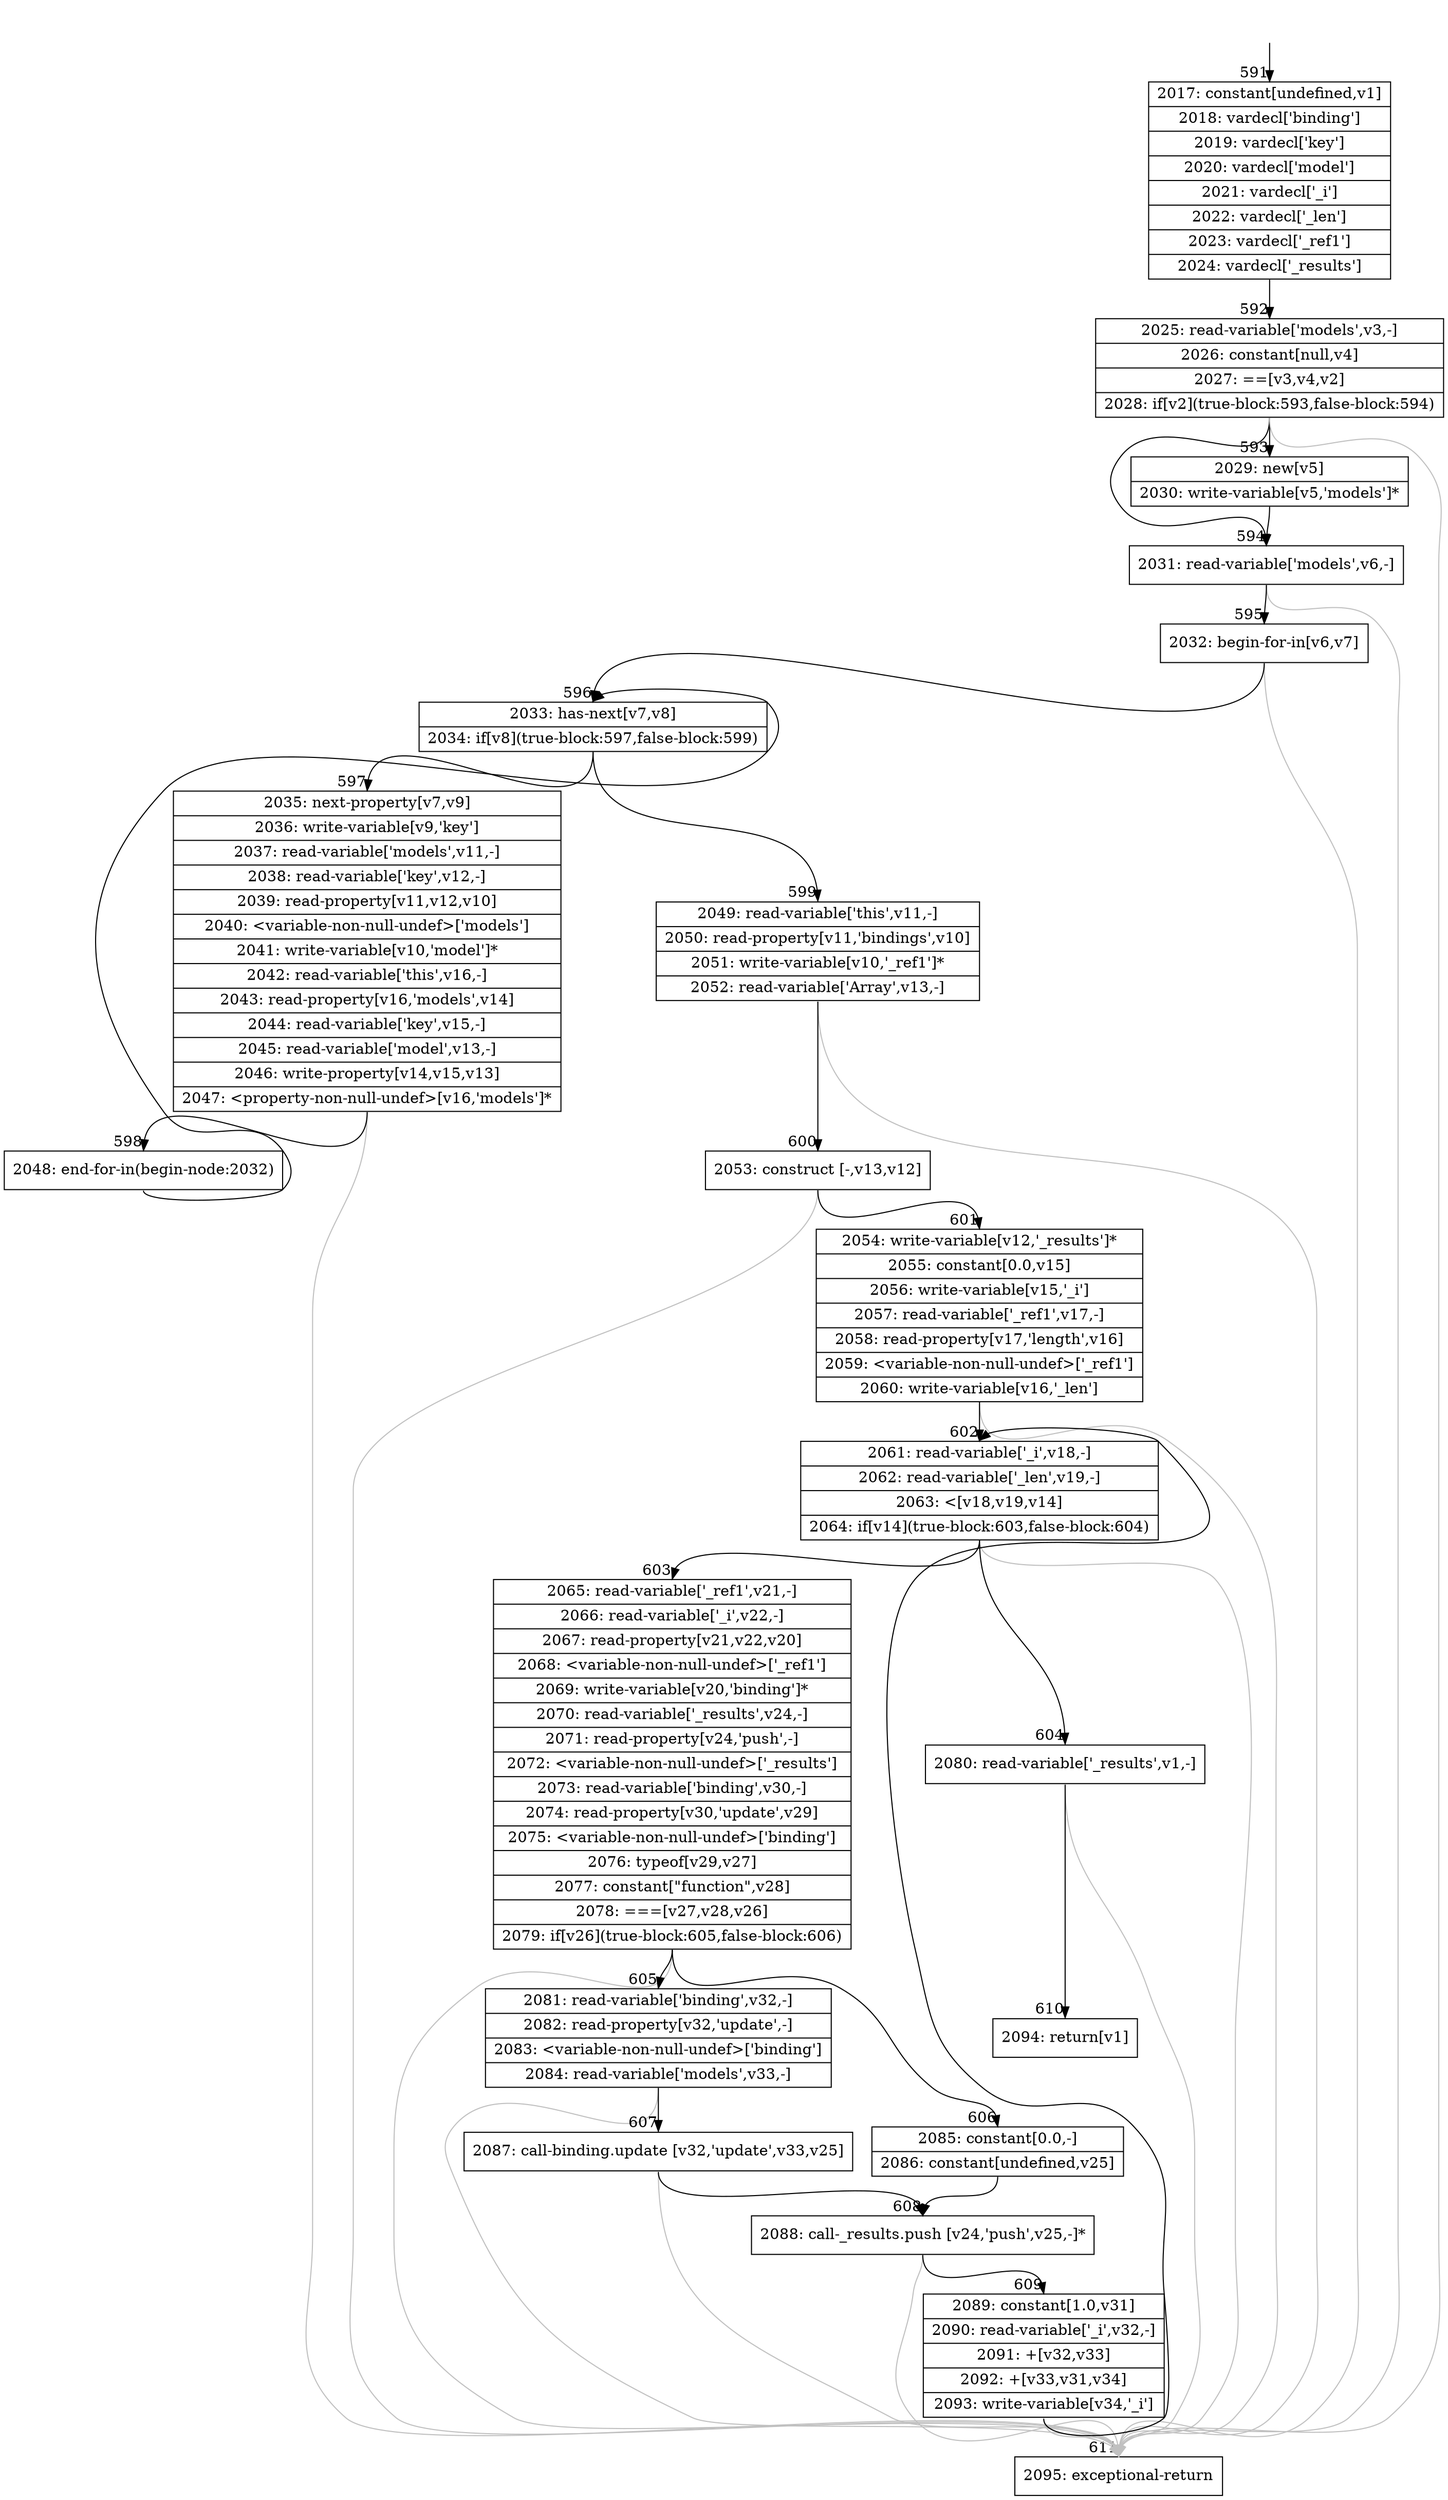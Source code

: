 digraph {
rankdir="TD"
BB_entry46[shape=none,label=""];
BB_entry46 -> BB591 [tailport=s, headport=n, headlabel="    591"]
BB591 [shape=record label="{2017: constant[undefined,v1]|2018: vardecl['binding']|2019: vardecl['key']|2020: vardecl['model']|2021: vardecl['_i']|2022: vardecl['_len']|2023: vardecl['_ref1']|2024: vardecl['_results']}" ] 
BB591 -> BB592 [tailport=s, headport=n, headlabel="      592"]
BB592 [shape=record label="{2025: read-variable['models',v3,-]|2026: constant[null,v4]|2027: ==[v3,v4,v2]|2028: if[v2](true-block:593,false-block:594)}" ] 
BB592 -> BB593 [tailport=s, headport=n, headlabel="      593"]
BB592 -> BB594 [tailport=s, headport=n, headlabel="      594"]
BB592 -> BB611 [tailport=s, headport=n, color=gray, headlabel="      611"]
BB593 [shape=record label="{2029: new[v5]|2030: write-variable[v5,'models']*}" ] 
BB593 -> BB594 [tailport=s, headport=n]
BB594 [shape=record label="{2031: read-variable['models',v6,-]}" ] 
BB594 -> BB595 [tailport=s, headport=n, headlabel="      595"]
BB594 -> BB611 [tailport=s, headport=n, color=gray]
BB595 [shape=record label="{2032: begin-for-in[v6,v7]}" ] 
BB595 -> BB596 [tailport=s, headport=n, headlabel="      596"]
BB595 -> BB611 [tailport=s, headport=n, color=gray]
BB596 [shape=record label="{2033: has-next[v7,v8]|2034: if[v8](true-block:597,false-block:599)}" ] 
BB596 -> BB597 [tailport=s, headport=n, headlabel="      597"]
BB596 -> BB599 [tailport=s, headport=n, headlabel="      599"]
BB597 [shape=record label="{2035: next-property[v7,v9]|2036: write-variable[v9,'key']|2037: read-variable['models',v11,-]|2038: read-variable['key',v12,-]|2039: read-property[v11,v12,v10]|2040: \<variable-non-null-undef\>['models']|2041: write-variable[v10,'model']*|2042: read-variable['this',v16,-]|2043: read-property[v16,'models',v14]|2044: read-variable['key',v15,-]|2045: read-variable['model',v13,-]|2046: write-property[v14,v15,v13]|2047: \<property-non-null-undef\>[v16,'models']*}" ] 
BB597 -> BB598 [tailport=s, headport=n, headlabel="      598"]
BB597 -> BB611 [tailport=s, headport=n, color=gray]
BB598 [shape=record label="{2048: end-for-in(begin-node:2032)}" ] 
BB598 -> BB596 [tailport=s, headport=n]
BB599 [shape=record label="{2049: read-variable['this',v11,-]|2050: read-property[v11,'bindings',v10]|2051: write-variable[v10,'_ref1']*|2052: read-variable['Array',v13,-]}" ] 
BB599 -> BB600 [tailport=s, headport=n, headlabel="      600"]
BB599 -> BB611 [tailport=s, headport=n, color=gray]
BB600 [shape=record label="{2053: construct [-,v13,v12]}" ] 
BB600 -> BB601 [tailport=s, headport=n, headlabel="      601"]
BB600 -> BB611 [tailport=s, headport=n, color=gray]
BB601 [shape=record label="{2054: write-variable[v12,'_results']*|2055: constant[0.0,v15]|2056: write-variable[v15,'_i']|2057: read-variable['_ref1',v17,-]|2058: read-property[v17,'length',v16]|2059: \<variable-non-null-undef\>['_ref1']|2060: write-variable[v16,'_len']}" ] 
BB601 -> BB602 [tailport=s, headport=n, headlabel="      602"]
BB601 -> BB611 [tailport=s, headport=n, color=gray]
BB602 [shape=record label="{2061: read-variable['_i',v18,-]|2062: read-variable['_len',v19,-]|2063: \<[v18,v19,v14]|2064: if[v14](true-block:603,false-block:604)}" ] 
BB602 -> BB603 [tailport=s, headport=n, headlabel="      603"]
BB602 -> BB604 [tailport=s, headport=n, headlabel="      604"]
BB602 -> BB611 [tailport=s, headport=n, color=gray]
BB603 [shape=record label="{2065: read-variable['_ref1',v21,-]|2066: read-variable['_i',v22,-]|2067: read-property[v21,v22,v20]|2068: \<variable-non-null-undef\>['_ref1']|2069: write-variable[v20,'binding']*|2070: read-variable['_results',v24,-]|2071: read-property[v24,'push',-]|2072: \<variable-non-null-undef\>['_results']|2073: read-variable['binding',v30,-]|2074: read-property[v30,'update',v29]|2075: \<variable-non-null-undef\>['binding']|2076: typeof[v29,v27]|2077: constant[\"function\",v28]|2078: ===[v27,v28,v26]|2079: if[v26](true-block:605,false-block:606)}" ] 
BB603 -> BB605 [tailport=s, headport=n, headlabel="      605"]
BB603 -> BB606 [tailport=s, headport=n, headlabel="      606"]
BB603 -> BB611 [tailport=s, headport=n, color=gray]
BB604 [shape=record label="{2080: read-variable['_results',v1,-]}" ] 
BB604 -> BB610 [tailport=s, headport=n, headlabel="      610"]
BB604 -> BB611 [tailport=s, headport=n, color=gray]
BB605 [shape=record label="{2081: read-variable['binding',v32,-]|2082: read-property[v32,'update',-]|2083: \<variable-non-null-undef\>['binding']|2084: read-variable['models',v33,-]}" ] 
BB605 -> BB607 [tailport=s, headport=n, headlabel="      607"]
BB605 -> BB611 [tailport=s, headport=n, color=gray]
BB606 [shape=record label="{2085: constant[0.0,-]|2086: constant[undefined,v25]}" ] 
BB606 -> BB608 [tailport=s, headport=n, headlabel="      608"]
BB607 [shape=record label="{2087: call-binding.update [v32,'update',v33,v25]}" ] 
BB607 -> BB608 [tailport=s, headport=n]
BB607 -> BB611 [tailport=s, headport=n, color=gray]
BB608 [shape=record label="{2088: call-_results.push [v24,'push',v25,-]*}" ] 
BB608 -> BB609 [tailport=s, headport=n, headlabel="      609"]
BB608 -> BB611 [tailport=s, headport=n, color=gray]
BB609 [shape=record label="{2089: constant[1.0,v31]|2090: read-variable['_i',v32,-]|2091: +[v32,v33]|2092: +[v33,v31,v34]|2093: write-variable[v34,'_i']}" ] 
BB609 -> BB602 [tailport=s, headport=n]
BB609 -> BB611 [tailport=s, headport=n, color=gray]
BB610 [shape=record label="{2094: return[v1]}" ] 
BB611 [shape=record label="{2095: exceptional-return}" ] 
//#$~ 519
}
